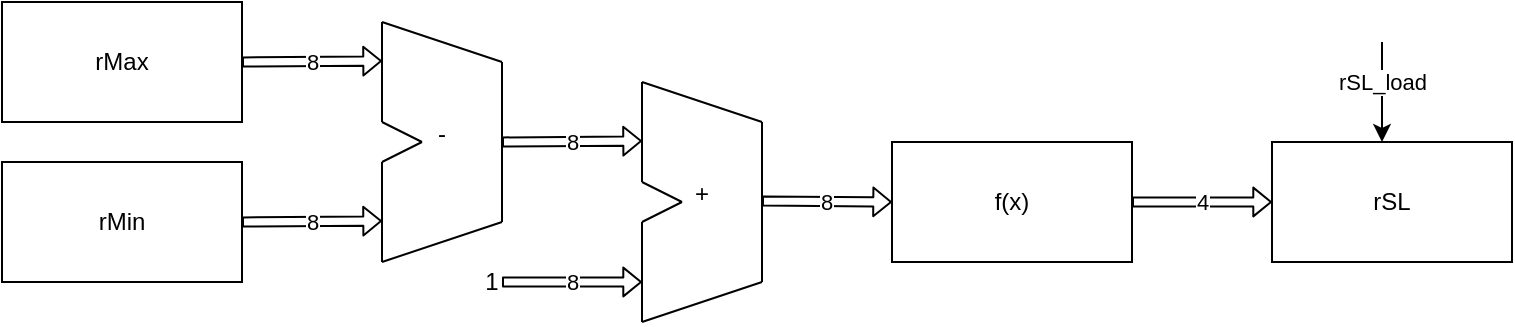 <mxfile version="14.4.3" type="device"><diagram name="Page-1" id="099fd60b-425b-db50-ffb0-6b813814b670"><mxGraphModel dx="1264" dy="592" grid="1" gridSize="10" guides="1" tooltips="1" connect="1" arrows="1" fold="1" page="1" pageScale="1" pageWidth="850" pageHeight="1100" background="none" math="0" shadow="0"><root><mxCell id="0"/><mxCell id="1" parent="0"/><mxCell id="SSo24s0p_q5nKUE5WFHh-1" value="rMax" style="rounded=0;whiteSpace=wrap;html=1;fillColor=#FFFFFF;" parent="1" vertex="1"><mxGeometry x="48" y="50" width="120" height="60" as="geometry"/></mxCell><mxCell id="SSo24s0p_q5nKUE5WFHh-2" value="rMin" style="rounded=0;whiteSpace=wrap;html=1;fillColor=#FFFFFF;" parent="1" vertex="1"><mxGeometry x="48" y="130" width="120" height="60" as="geometry"/></mxCell><mxCell id="SSo24s0p_q5nKUE5WFHh-3" value="&#10;&#10;&#10;-&#10;" style="group;fillColor=#FFFFFF;" parent="1" vertex="1" connectable="0"><mxGeometry x="238" y="60" width="60" height="120" as="geometry"/></mxCell><mxCell id="SSo24s0p_q5nKUE5WFHh-4" value="" style="endArrow=none;html=1;" parent="SSo24s0p_q5nKUE5WFHh-3" edge="1"><mxGeometry width="50" height="50" relative="1" as="geometry"><mxPoint y="120" as="sourcePoint"/><mxPoint y="70" as="targetPoint"/></mxGeometry></mxCell><mxCell id="SSo24s0p_q5nKUE5WFHh-5" value="" style="endArrow=none;html=1;" parent="SSo24s0p_q5nKUE5WFHh-3" edge="1"><mxGeometry width="50" height="50" relative="1" as="geometry"><mxPoint y="50" as="sourcePoint"/><mxPoint as="targetPoint"/></mxGeometry></mxCell><mxCell id="SSo24s0p_q5nKUE5WFHh-6" value="" style="endArrow=none;html=1;" parent="SSo24s0p_q5nKUE5WFHh-3" edge="1"><mxGeometry width="50" height="50" relative="1" as="geometry"><mxPoint x="20" y="60" as="sourcePoint"/><mxPoint y="50" as="targetPoint"/></mxGeometry></mxCell><mxCell id="SSo24s0p_q5nKUE5WFHh-7" value="" style="endArrow=none;html=1;" parent="SSo24s0p_q5nKUE5WFHh-3" edge="1"><mxGeometry width="50" height="50" relative="1" as="geometry"><mxPoint x="20" y="60" as="sourcePoint"/><mxPoint y="70" as="targetPoint"/></mxGeometry></mxCell><mxCell id="SSo24s0p_q5nKUE5WFHh-8" value="" style="endArrow=none;html=1;" parent="SSo24s0p_q5nKUE5WFHh-3" edge="1"><mxGeometry width="50" height="50" relative="1" as="geometry"><mxPoint y="120" as="sourcePoint"/><mxPoint x="60" y="100" as="targetPoint"/></mxGeometry></mxCell><mxCell id="SSo24s0p_q5nKUE5WFHh-9" value="" style="endArrow=none;html=1;" parent="SSo24s0p_q5nKUE5WFHh-3" edge="1"><mxGeometry width="50" height="50" relative="1" as="geometry"><mxPoint as="sourcePoint"/><mxPoint x="60" y="20" as="targetPoint"/></mxGeometry></mxCell><mxCell id="SSo24s0p_q5nKUE5WFHh-10" value="" style="endArrow=none;html=1;" parent="SSo24s0p_q5nKUE5WFHh-3" edge="1"><mxGeometry width="50" height="50" relative="1" as="geometry"><mxPoint x="60" y="100" as="sourcePoint"/><mxPoint x="60" y="20" as="targetPoint"/></mxGeometry></mxCell><mxCell id="SSo24s0p_q5nKUE5WFHh-11" value="8" style="shape=flexArrow;endArrow=classic;html=1;width=4.571;endSize=2.617;endWidth=8.816;exitX=1;exitY=0.5;exitDx=0;exitDy=0;" parent="1" source="SSo24s0p_q5nKUE5WFHh-2" edge="1"><mxGeometry width="50" height="50" relative="1" as="geometry"><mxPoint x="168" y="159.5" as="sourcePoint"/><mxPoint x="238" y="159.5" as="targetPoint"/></mxGeometry></mxCell><mxCell id="SSo24s0p_q5nKUE5WFHh-12" value="8" style="shape=flexArrow;endArrow=classic;html=1;width=4.571;endSize=2.617;endWidth=8.816;exitX=1;exitY=0.5;exitDx=0;exitDy=0;" parent="1" source="SSo24s0p_q5nKUE5WFHh-1" edge="1"><mxGeometry width="50" height="50" relative="1" as="geometry"><mxPoint x="168" y="80" as="sourcePoint"/><mxPoint x="238" y="79.5" as="targetPoint"/></mxGeometry></mxCell><mxCell id="SSo24s0p_q5nKUE5WFHh-13" value="&#10;&#10;&#10;+" style="group;fillColor=#FFFFFF;" parent="1" vertex="1" connectable="0"><mxGeometry x="368" y="90" width="60" height="120" as="geometry"/></mxCell><mxCell id="SSo24s0p_q5nKUE5WFHh-14" value="" style="endArrow=none;html=1;" parent="SSo24s0p_q5nKUE5WFHh-13" edge="1"><mxGeometry width="50" height="50" relative="1" as="geometry"><mxPoint y="120" as="sourcePoint"/><mxPoint y="70" as="targetPoint"/></mxGeometry></mxCell><mxCell id="SSo24s0p_q5nKUE5WFHh-15" value="" style="endArrow=none;html=1;" parent="SSo24s0p_q5nKUE5WFHh-13" edge="1"><mxGeometry width="50" height="50" relative="1" as="geometry"><mxPoint x="60" y="100" as="sourcePoint"/><mxPoint x="60" y="20" as="targetPoint"/></mxGeometry></mxCell><mxCell id="SSo24s0p_q5nKUE5WFHh-16" value="" style="endArrow=none;html=1;" parent="SSo24s0p_q5nKUE5WFHh-13" edge="1"><mxGeometry width="50" height="50" relative="1" as="geometry"><mxPoint y="50" as="sourcePoint"/><mxPoint as="targetPoint"/></mxGeometry></mxCell><mxCell id="SSo24s0p_q5nKUE5WFHh-17" value="" style="endArrow=none;html=1;" parent="SSo24s0p_q5nKUE5WFHh-13" edge="1"><mxGeometry width="50" height="50" relative="1" as="geometry"><mxPoint x="20" y="60" as="sourcePoint"/><mxPoint y="50" as="targetPoint"/></mxGeometry></mxCell><mxCell id="SSo24s0p_q5nKUE5WFHh-18" value="" style="endArrow=none;html=1;" parent="SSo24s0p_q5nKUE5WFHh-13" edge="1"><mxGeometry width="50" height="50" relative="1" as="geometry"><mxPoint x="20" y="60" as="sourcePoint"/><mxPoint y="70" as="targetPoint"/></mxGeometry></mxCell><mxCell id="SSo24s0p_q5nKUE5WFHh-19" value="" style="endArrow=none;html=1;" parent="SSo24s0p_q5nKUE5WFHh-13" edge="1"><mxGeometry width="50" height="50" relative="1" as="geometry"><mxPoint y="120" as="sourcePoint"/><mxPoint x="60" y="100" as="targetPoint"/></mxGeometry></mxCell><mxCell id="SSo24s0p_q5nKUE5WFHh-20" value="" style="endArrow=none;html=1;" parent="SSo24s0p_q5nKUE5WFHh-13" edge="1"><mxGeometry width="50" height="50" relative="1" as="geometry"><mxPoint as="sourcePoint"/><mxPoint x="60" y="20" as="targetPoint"/></mxGeometry></mxCell><mxCell id="SSo24s0p_q5nKUE5WFHh-21" value="8" style="shape=flexArrow;endArrow=classic;html=1;width=4.571;endSize=2.617;endWidth=8.816;exitX=1;exitY=0.5;exitDx=0;exitDy=0;" parent="1" edge="1"><mxGeometry width="50" height="50" relative="1" as="geometry"><mxPoint x="298" y="120" as="sourcePoint"/><mxPoint x="368" y="119.5" as="targetPoint"/></mxGeometry></mxCell><mxCell id="SSo24s0p_q5nKUE5WFHh-22" value="8" style="shape=flexArrow;endArrow=classic;html=1;width=4.571;endSize=2.617;endWidth=8.816;exitX=1;exitY=0.5;exitDx=0;exitDy=0;" parent="1" edge="1"><mxGeometry width="50" height="50" relative="1" as="geometry"><mxPoint x="298" y="190" as="sourcePoint"/><mxPoint x="368" y="190" as="targetPoint"/></mxGeometry></mxCell><mxCell id="SSo24s0p_q5nKUE5WFHh-23" value="1" style="text;html=1;strokeColor=none;fillColor=none;align=center;verticalAlign=middle;whiteSpace=wrap;rounded=0;" parent="1" vertex="1"><mxGeometry x="288" y="180" width="10" height="20" as="geometry"/></mxCell><mxCell id="SSo24s0p_q5nKUE5WFHh-24" value="8" style="shape=flexArrow;endArrow=classic;html=1;width=4.571;endSize=2.617;endWidth=8.816;entryX=0;entryY=0.5;entryDx=0;entryDy=0;" parent="1" target="SSo24s0p_q5nKUE5WFHh-29" edge="1"><mxGeometry width="50" height="50" relative="1" as="geometry"><mxPoint x="428" y="149.5" as="sourcePoint"/><mxPoint x="508" y="150" as="targetPoint"/></mxGeometry></mxCell><mxCell id="SSo24s0p_q5nKUE5WFHh-29" value="f(x)" style="rounded=0;whiteSpace=wrap;html=1;fillColor=#FFFFFF;" parent="1" vertex="1"><mxGeometry x="493" y="120" width="120" height="60" as="geometry"/></mxCell><mxCell id="SSo24s0p_q5nKUE5WFHh-30" value="rSL" style="rounded=0;whiteSpace=wrap;html=1;fillColor=#FFFFFF;" parent="1" vertex="1"><mxGeometry x="683" y="120" width="120" height="60" as="geometry"/></mxCell><mxCell id="SSo24s0p_q5nKUE5WFHh-31" value="4" style="shape=flexArrow;endArrow=classic;html=1;width=4.571;endSize=2.617;endWidth=8.816;exitX=1;exitY=0.5;exitDx=0;exitDy=0;entryX=0;entryY=0.5;entryDx=0;entryDy=0;" parent="1" source="SSo24s0p_q5nKUE5WFHh-29" target="SSo24s0p_q5nKUE5WFHh-30" edge="1"><mxGeometry width="50" height="50" relative="1" as="geometry"><mxPoint x="613" y="149.5" as="sourcePoint"/><mxPoint x="683" y="150" as="targetPoint"/></mxGeometry></mxCell><mxCell id="SSo24s0p_q5nKUE5WFHh-32" value="rSL_load" style="endArrow=classic;html=1;entryX=0.5;entryY=0;entryDx=0;entryDy=0;" parent="1" edge="1"><mxGeometry x="-0.2" width="50" height="50" relative="1" as="geometry"><mxPoint x="738" y="70" as="sourcePoint"/><mxPoint x="738" y="120" as="targetPoint"/><mxPoint as="offset"/><Array as="points"/></mxGeometry></mxCell></root></mxGraphModel></diagram></mxfile>